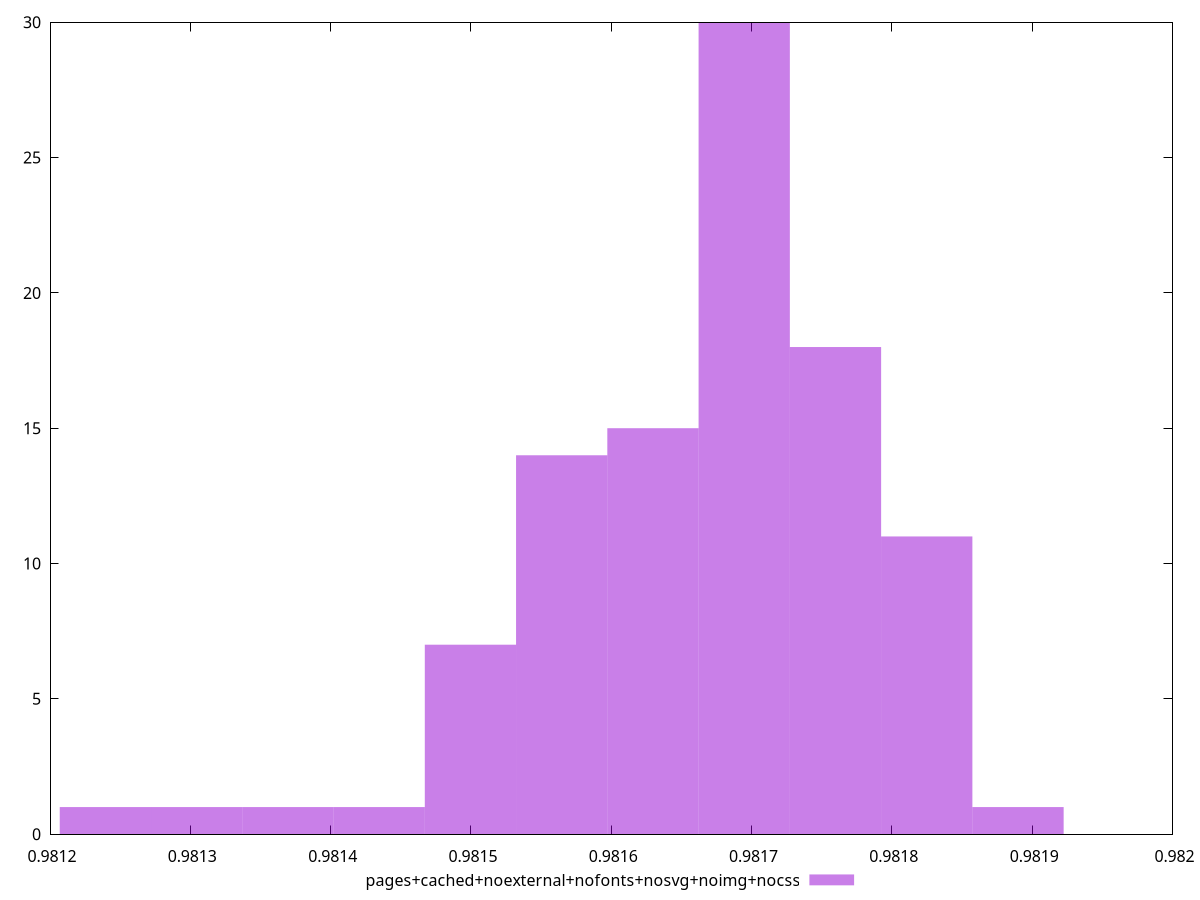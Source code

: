$_pagesCachedNoexternalNofontsNosvgNoimgNocss <<EOF
0.981759812176286 18
0.9816947691252608 30
0.9814996399721848 7
0.9815646830232101 14
0.9816297260742355 15
0.9813695538701341 1
0.9812394677680835 1
0.9818248552273114 11
0.9814345969211594 1
0.9818898982783367 1
0.9813045108191089 1
EOF
set key outside below
set terminal pngcairo
set output "report_00004_2020-11-02T20-21-41.718Z/first-contentful-paint/pages+cached+noexternal+nofonts+nosvg+noimg+nocss//hist.png"
set yrange [0:30]
set boxwidth 0.00006504305102532702
set style fill transparent solid 0.5 noborder
plot $_pagesCachedNoexternalNofontsNosvgNoimgNocss title "pages+cached+noexternal+nofonts+nosvg+noimg+nocss" with boxes ,